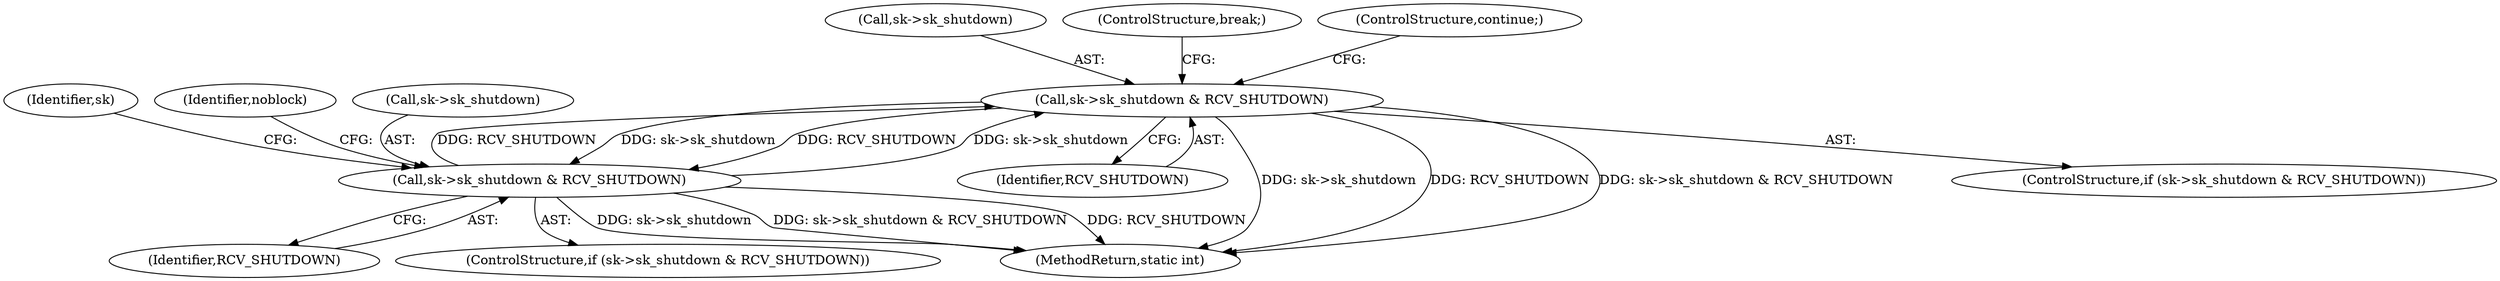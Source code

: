 digraph "0_linux_f3d3342602f8bcbf37d7c46641cb9bca7618eb1c_17@pointer" {
"1000277" [label="(Call,sk->sk_shutdown & RCV_SHUTDOWN)"];
"1000226" [label="(Call,sk->sk_shutdown & RCV_SHUTDOWN)"];
"1000277" [label="(Call,sk->sk_shutdown & RCV_SHUTDOWN)"];
"1000281" [label="(Identifier,RCV_SHUTDOWN)"];
"1000392" [label="(MethodReturn,static int)"];
"1000226" [label="(Call,sk->sk_shutdown & RCV_SHUTDOWN)"];
"1000230" [label="(Identifier,RCV_SHUTDOWN)"];
"1000269" [label="(Identifier,sk)"];
"1000278" [label="(Call,sk->sk_shutdown)"];
"1000276" [label="(ControlStructure,if (sk->sk_shutdown & RCV_SHUTDOWN))"];
"1000277" [label="(Call,sk->sk_shutdown & RCV_SHUTDOWN)"];
"1000282" [label="(ControlStructure,break;)"];
"1000283" [label="(ControlStructure,continue;)"];
"1000233" [label="(Identifier,noblock)"];
"1000225" [label="(ControlStructure,if (sk->sk_shutdown & RCV_SHUTDOWN))"];
"1000227" [label="(Call,sk->sk_shutdown)"];
"1000277" -> "1000276"  [label="AST: "];
"1000277" -> "1000281"  [label="CFG: "];
"1000278" -> "1000277"  [label="AST: "];
"1000281" -> "1000277"  [label="AST: "];
"1000282" -> "1000277"  [label="CFG: "];
"1000283" -> "1000277"  [label="CFG: "];
"1000277" -> "1000392"  [label="DDG: sk->sk_shutdown"];
"1000277" -> "1000392"  [label="DDG: RCV_SHUTDOWN"];
"1000277" -> "1000392"  [label="DDG: sk->sk_shutdown & RCV_SHUTDOWN"];
"1000277" -> "1000226"  [label="DDG: sk->sk_shutdown"];
"1000277" -> "1000226"  [label="DDG: RCV_SHUTDOWN"];
"1000226" -> "1000277"  [label="DDG: sk->sk_shutdown"];
"1000226" -> "1000277"  [label="DDG: RCV_SHUTDOWN"];
"1000226" -> "1000225"  [label="AST: "];
"1000226" -> "1000230"  [label="CFG: "];
"1000227" -> "1000226"  [label="AST: "];
"1000230" -> "1000226"  [label="AST: "];
"1000233" -> "1000226"  [label="CFG: "];
"1000269" -> "1000226"  [label="CFG: "];
"1000226" -> "1000392"  [label="DDG: sk->sk_shutdown"];
"1000226" -> "1000392"  [label="DDG: sk->sk_shutdown & RCV_SHUTDOWN"];
"1000226" -> "1000392"  [label="DDG: RCV_SHUTDOWN"];
}
